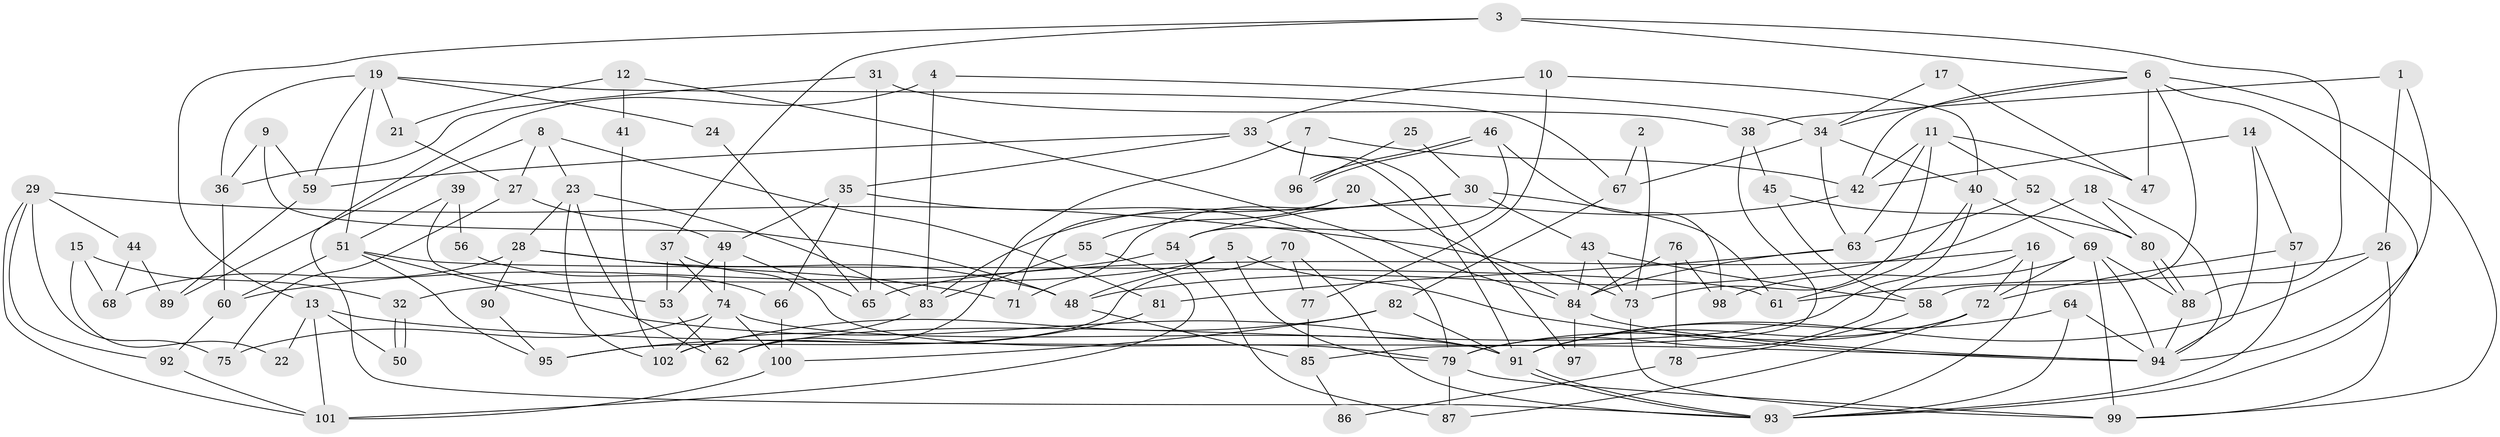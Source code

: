 // Generated by graph-tools (version 1.1) at 2025/11/02/27/25 16:11:22]
// undirected, 102 vertices, 204 edges
graph export_dot {
graph [start="1"]
  node [color=gray90,style=filled];
  1;
  2;
  3;
  4;
  5;
  6;
  7;
  8;
  9;
  10;
  11;
  12;
  13;
  14;
  15;
  16;
  17;
  18;
  19;
  20;
  21;
  22;
  23;
  24;
  25;
  26;
  27;
  28;
  29;
  30;
  31;
  32;
  33;
  34;
  35;
  36;
  37;
  38;
  39;
  40;
  41;
  42;
  43;
  44;
  45;
  46;
  47;
  48;
  49;
  50;
  51;
  52;
  53;
  54;
  55;
  56;
  57;
  58;
  59;
  60;
  61;
  62;
  63;
  64;
  65;
  66;
  67;
  68;
  69;
  70;
  71;
  72;
  73;
  74;
  75;
  76;
  77;
  78;
  79;
  80;
  81;
  82;
  83;
  84;
  85;
  86;
  87;
  88;
  89;
  90;
  91;
  92;
  93;
  94;
  95;
  96;
  97;
  98;
  99;
  100;
  101;
  102;
  1 -- 94;
  1 -- 26;
  1 -- 38;
  2 -- 73;
  2 -- 67;
  3 -- 88;
  3 -- 6;
  3 -- 13;
  3 -- 37;
  4 -- 34;
  4 -- 83;
  4 -- 93;
  5 -- 79;
  5 -- 94;
  5 -- 32;
  5 -- 48;
  6 -- 93;
  6 -- 34;
  6 -- 42;
  6 -- 47;
  6 -- 58;
  6 -- 99;
  7 -- 62;
  7 -- 42;
  7 -- 96;
  8 -- 27;
  8 -- 23;
  8 -- 81;
  8 -- 89;
  9 -- 48;
  9 -- 59;
  9 -- 36;
  10 -- 33;
  10 -- 40;
  10 -- 77;
  11 -- 42;
  11 -- 52;
  11 -- 47;
  11 -- 63;
  11 -- 73;
  12 -- 21;
  12 -- 84;
  12 -- 41;
  13 -- 94;
  13 -- 22;
  13 -- 50;
  13 -- 101;
  14 -- 94;
  14 -- 57;
  14 -- 42;
  15 -- 32;
  15 -- 68;
  15 -- 22;
  16 -- 72;
  16 -- 93;
  16 -- 65;
  16 -- 79;
  17 -- 34;
  17 -- 47;
  18 -- 80;
  18 -- 94;
  18 -- 48;
  19 -- 51;
  19 -- 67;
  19 -- 21;
  19 -- 24;
  19 -- 36;
  19 -- 59;
  20 -- 71;
  20 -- 55;
  20 -- 84;
  21 -- 27;
  23 -- 102;
  23 -- 83;
  23 -- 28;
  23 -- 62;
  24 -- 65;
  25 -- 30;
  25 -- 96;
  26 -- 99;
  26 -- 91;
  26 -- 61;
  27 -- 75;
  27 -- 49;
  28 -- 48;
  28 -- 68;
  28 -- 71;
  28 -- 90;
  29 -- 73;
  29 -- 101;
  29 -- 44;
  29 -- 75;
  29 -- 92;
  30 -- 43;
  30 -- 61;
  30 -- 71;
  30 -- 83;
  31 -- 38;
  31 -- 36;
  31 -- 65;
  32 -- 50;
  32 -- 50;
  33 -- 35;
  33 -- 91;
  33 -- 59;
  33 -- 97;
  34 -- 40;
  34 -- 63;
  34 -- 67;
  35 -- 49;
  35 -- 79;
  35 -- 66;
  36 -- 60;
  37 -- 74;
  37 -- 53;
  37 -- 79;
  38 -- 85;
  38 -- 45;
  39 -- 51;
  39 -- 53;
  39 -- 56;
  40 -- 69;
  40 -- 61;
  40 -- 62;
  41 -- 102;
  42 -- 54;
  43 -- 84;
  43 -- 73;
  43 -- 58;
  44 -- 89;
  44 -- 68;
  45 -- 58;
  45 -- 80;
  46 -- 96;
  46 -- 96;
  46 -- 54;
  46 -- 98;
  48 -- 85;
  49 -- 53;
  49 -- 65;
  49 -- 74;
  51 -- 60;
  51 -- 91;
  51 -- 61;
  51 -- 95;
  52 -- 80;
  52 -- 63;
  53 -- 62;
  54 -- 87;
  54 -- 60;
  55 -- 83;
  55 -- 101;
  56 -- 66;
  57 -- 72;
  57 -- 93;
  58 -- 78;
  59 -- 89;
  60 -- 92;
  63 -- 84;
  63 -- 81;
  64 -- 93;
  64 -- 91;
  64 -- 94;
  66 -- 100;
  67 -- 82;
  69 -- 94;
  69 -- 99;
  69 -- 72;
  69 -- 88;
  69 -- 98;
  70 -- 95;
  70 -- 93;
  70 -- 77;
  72 -- 79;
  72 -- 87;
  72 -- 91;
  73 -- 99;
  74 -- 91;
  74 -- 75;
  74 -- 100;
  74 -- 102;
  76 -- 98;
  76 -- 84;
  76 -- 78;
  77 -- 85;
  78 -- 86;
  79 -- 87;
  79 -- 99;
  80 -- 88;
  80 -- 88;
  81 -- 95;
  82 -- 91;
  82 -- 100;
  82 -- 102;
  83 -- 102;
  84 -- 94;
  84 -- 97;
  85 -- 86;
  88 -- 94;
  90 -- 95;
  91 -- 93;
  91 -- 93;
  92 -- 101;
  100 -- 101;
}
